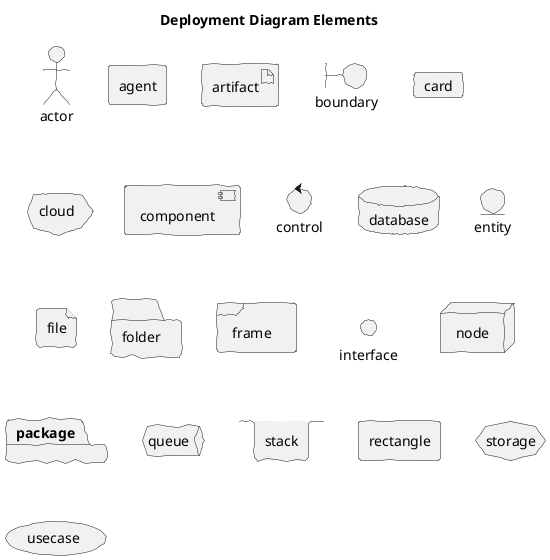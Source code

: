 @startuml
skinparam handwritten true
skinparam monochrome true
skinparam packageStyle rect
skinparam DefaultFontName FG Virgil
skinparam shadowing false

Title Deployment Diagram Elements

actor actor
agent agent
artifact artifact
boundary boundary
card card
cloud cloud
component component
control control
database database
entity entity
file file
folder folder
frame frame
interface  interface
node node
package package
queue queue
stack stack
rectangle rectangle
storage storage
usecase usecase
@enduml